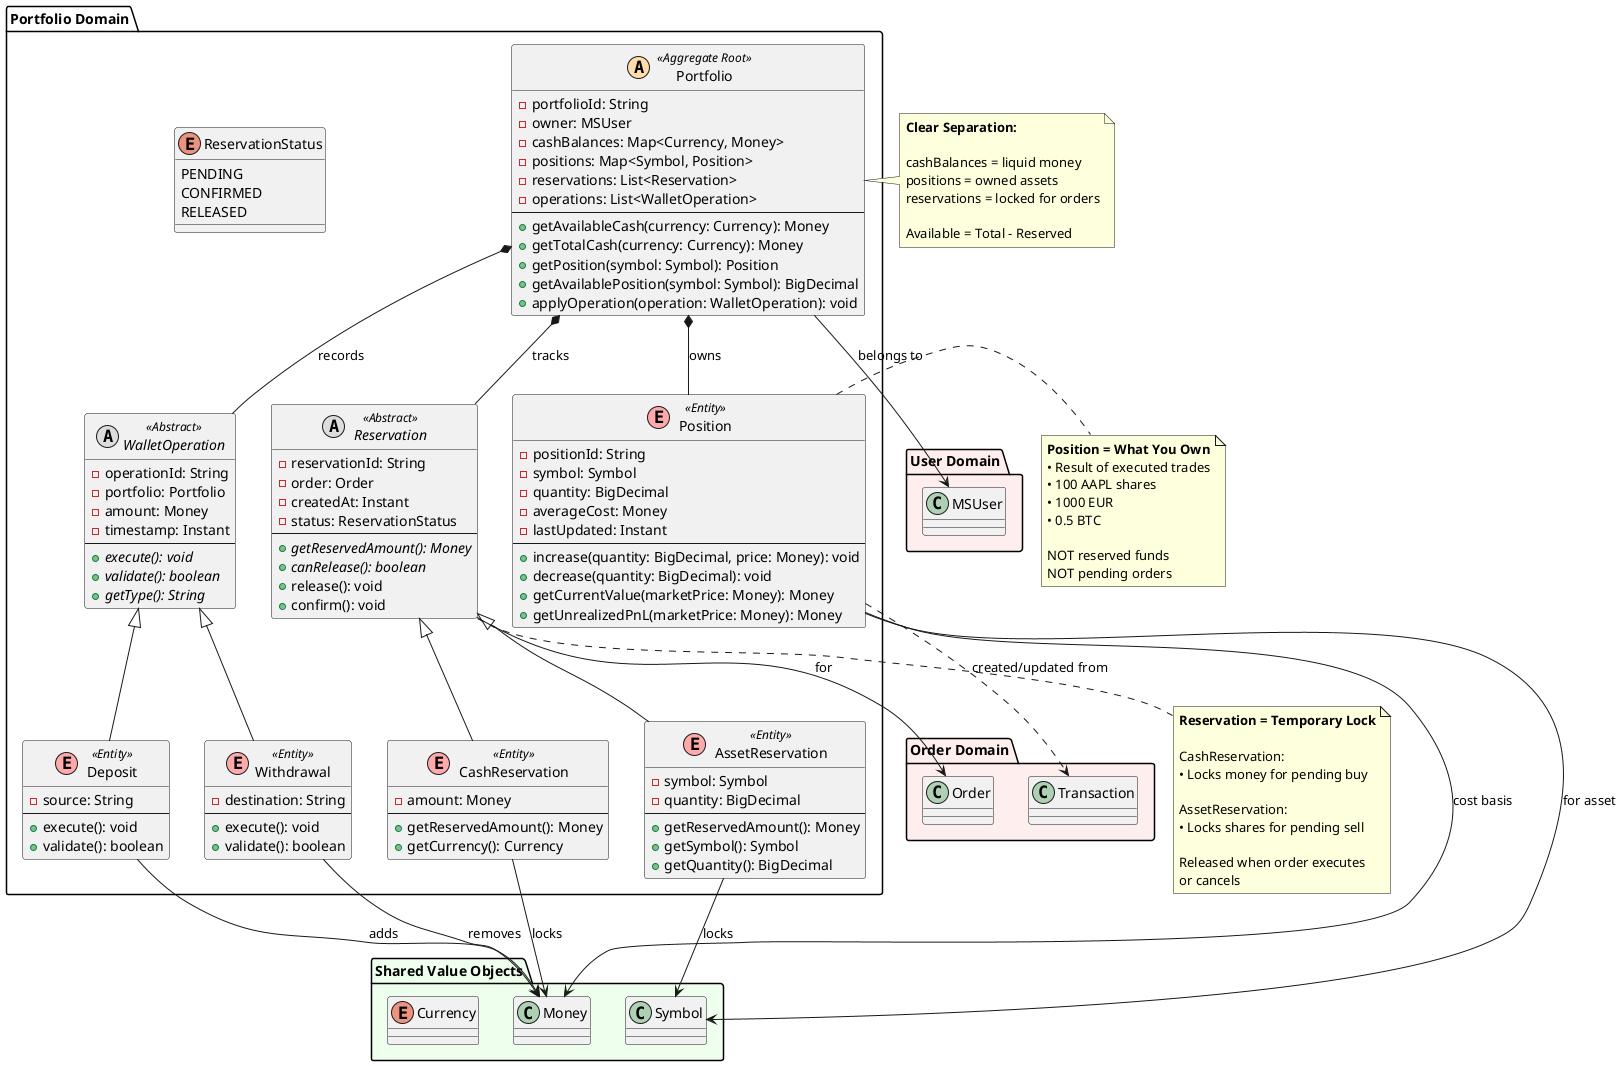 @startuml Portfolio Domain Model

!define AGGREGATE(x) class x << (A,#FFDDAA) Aggregate Root >>
!define ENTITY(x) class x << (E,#FFAAAA) Entity >>
!define VALUE(x) class x << (V,#AAFFAA) Value Object >>
!define ABSTRACT(x) abstract class x << (A,#DDDDDD) Abstract >>

package "Portfolio Domain" {

    AGGREGATE(Portfolio) {
        - portfolioId: String
        - owner: MSUser
        - cashBalances: Map<Currency, Money>
        - positions: Map<Symbol, Position>
        - reservations: List<Reservation>
        - operations: List<WalletOperation>
        --
        + getAvailableCash(currency: Currency): Money
        + getTotalCash(currency: Currency): Money
        + getPosition(symbol: Symbol): Position
        + getAvailablePosition(symbol: Symbol): BigDecimal
        + applyOperation(operation: WalletOperation): void
    }

    ABSTRACT(WalletOperation) {
        - operationId: String
        - portfolio: Portfolio
        - amount: Money
        - timestamp: Instant
        --
        + {abstract} execute(): void
        + {abstract} validate(): boolean
        + {abstract} getType(): String
    }

    ENTITY(Deposit) extends WalletOperation {
        - source: String
        --
        + execute(): void
        + validate(): boolean
    }

    ENTITY(Withdrawal) extends WalletOperation {
        - destination: String
        --
        + execute(): void
        + validate(): boolean
    }

    ENTITY(Position) {
        - positionId: String
        - symbol: Symbol
        - quantity: BigDecimal
        - averageCost: Money
        - lastUpdated: Instant
        --
        + increase(quantity: BigDecimal, price: Money): void
        + decrease(quantity: BigDecimal): void
        + getCurrentValue(marketPrice: Money): Money
        + getUnrealizedPnL(marketPrice: Money): Money
    }

    ABSTRACT(Reservation) {
        - reservationId: String
        - order: Order
        - createdAt: Instant
        - status: ReservationStatus
        --
        + {abstract} getReservedAmount(): Money
        + {abstract} canRelease(): boolean
        + release(): void
        + confirm(): void
    }

    ENTITY(CashReservation) extends Reservation {
        - amount: Money
        --
        + getReservedAmount(): Money
        + getCurrency(): Currency
    }

    ENTITY(AssetReservation) extends Reservation {
        - symbol: Symbol
        - quantity: BigDecimal
        --
        + getReservedAmount(): Money
        + getSymbol(): Symbol
        + getQuantity(): BigDecimal
    }

    enum ReservationStatus {
        PENDING
        CONFIRMED
        RELEASED
    }
}

package "User Domain" #FFEEEE {
    class MSUser
}

package "Order Domain" #FFEEEE {
    class Order
    class Transaction
}

package "Shared Value Objects" #EEFFEE {
    class Money
    class Symbol
    enum Currency
}

' Portfolio relationships
Portfolio *-- Position : owns
Portfolio *-- Reservation : tracks
Portfolio *-- WalletOperation : records
Portfolio --> MSUser : belongs to

' Wallet Operation hierarchy
Deposit --> Money : adds
Withdrawal --> Money : removes

' Position relationships
Position --> Symbol : for asset
Position --> Money : cost basis

' Reservation associations
CashReservation --> Money : locks
AssetReservation --> Symbol : locks
Reservation --> Order : for

' Cross-domain relationships
Position ..> Transaction : created/updated from

' Notes
note right of Position
    **Position = What You Own**
    • Result of executed trades
    • 100 AAPL shares
    • 1000 EUR
    • 0.5 BTC

    NOT reserved funds
    NOT pending orders
end note

note bottom of Reservation
    **Reservation = Temporary Lock**

    CashReservation:
    • Locks money for pending buy

    AssetReservation:
    • Locks shares for pending sell

    Released when order executes
    or cancels
end note

note left of Portfolio
    **Clear Separation:**

    cashBalances = liquid money
    positions = owned assets
    reservations = locked for orders

    Available = Total - Reserved
end note

@enduml